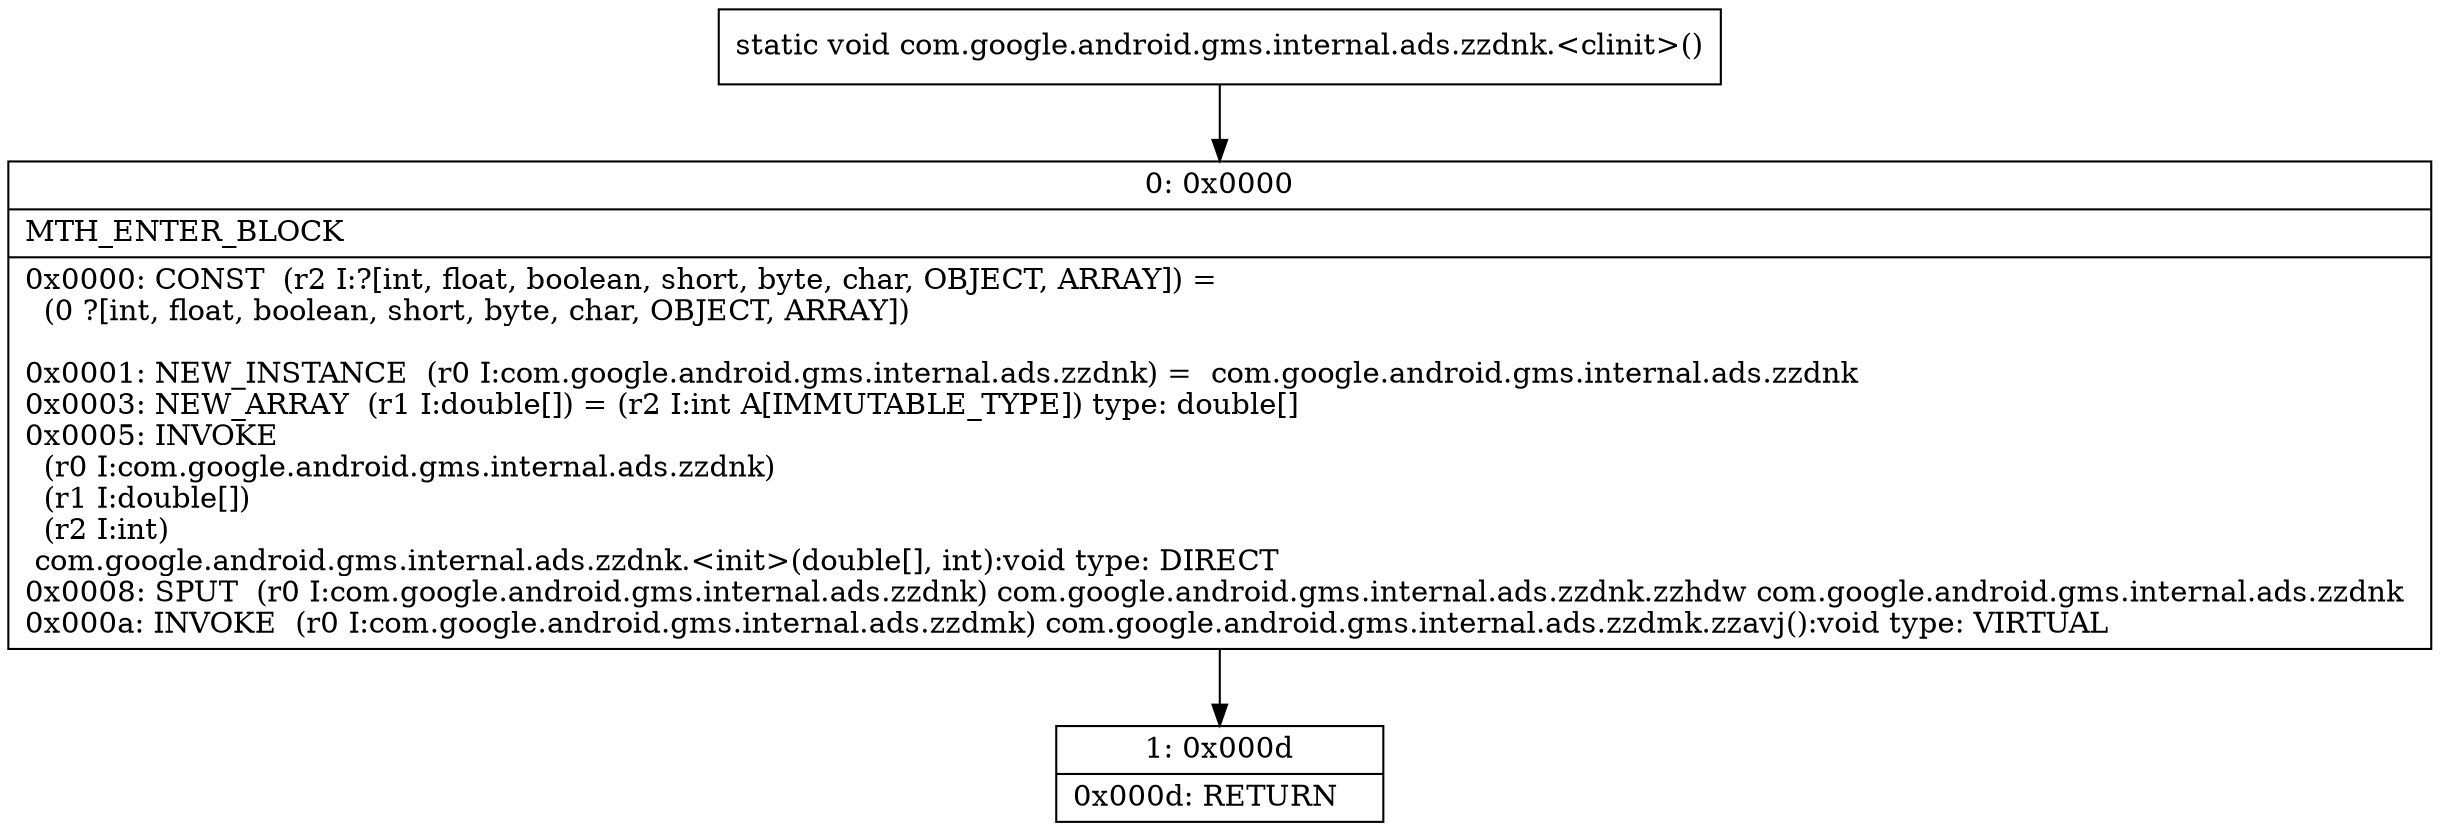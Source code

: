digraph "CFG forcom.google.android.gms.internal.ads.zzdnk.\<clinit\>()V" {
Node_0 [shape=record,label="{0\:\ 0x0000|MTH_ENTER_BLOCK\l|0x0000: CONST  (r2 I:?[int, float, boolean, short, byte, char, OBJECT, ARRAY]) = \l  (0 ?[int, float, boolean, short, byte, char, OBJECT, ARRAY])\l \l0x0001: NEW_INSTANCE  (r0 I:com.google.android.gms.internal.ads.zzdnk) =  com.google.android.gms.internal.ads.zzdnk \l0x0003: NEW_ARRAY  (r1 I:double[]) = (r2 I:int A[IMMUTABLE_TYPE]) type: double[] \l0x0005: INVOKE  \l  (r0 I:com.google.android.gms.internal.ads.zzdnk)\l  (r1 I:double[])\l  (r2 I:int)\l com.google.android.gms.internal.ads.zzdnk.\<init\>(double[], int):void type: DIRECT \l0x0008: SPUT  (r0 I:com.google.android.gms.internal.ads.zzdnk) com.google.android.gms.internal.ads.zzdnk.zzhdw com.google.android.gms.internal.ads.zzdnk \l0x000a: INVOKE  (r0 I:com.google.android.gms.internal.ads.zzdmk) com.google.android.gms.internal.ads.zzdmk.zzavj():void type: VIRTUAL \l}"];
Node_1 [shape=record,label="{1\:\ 0x000d|0x000d: RETURN   \l}"];
MethodNode[shape=record,label="{static void com.google.android.gms.internal.ads.zzdnk.\<clinit\>() }"];
MethodNode -> Node_0;
Node_0 -> Node_1;
}

